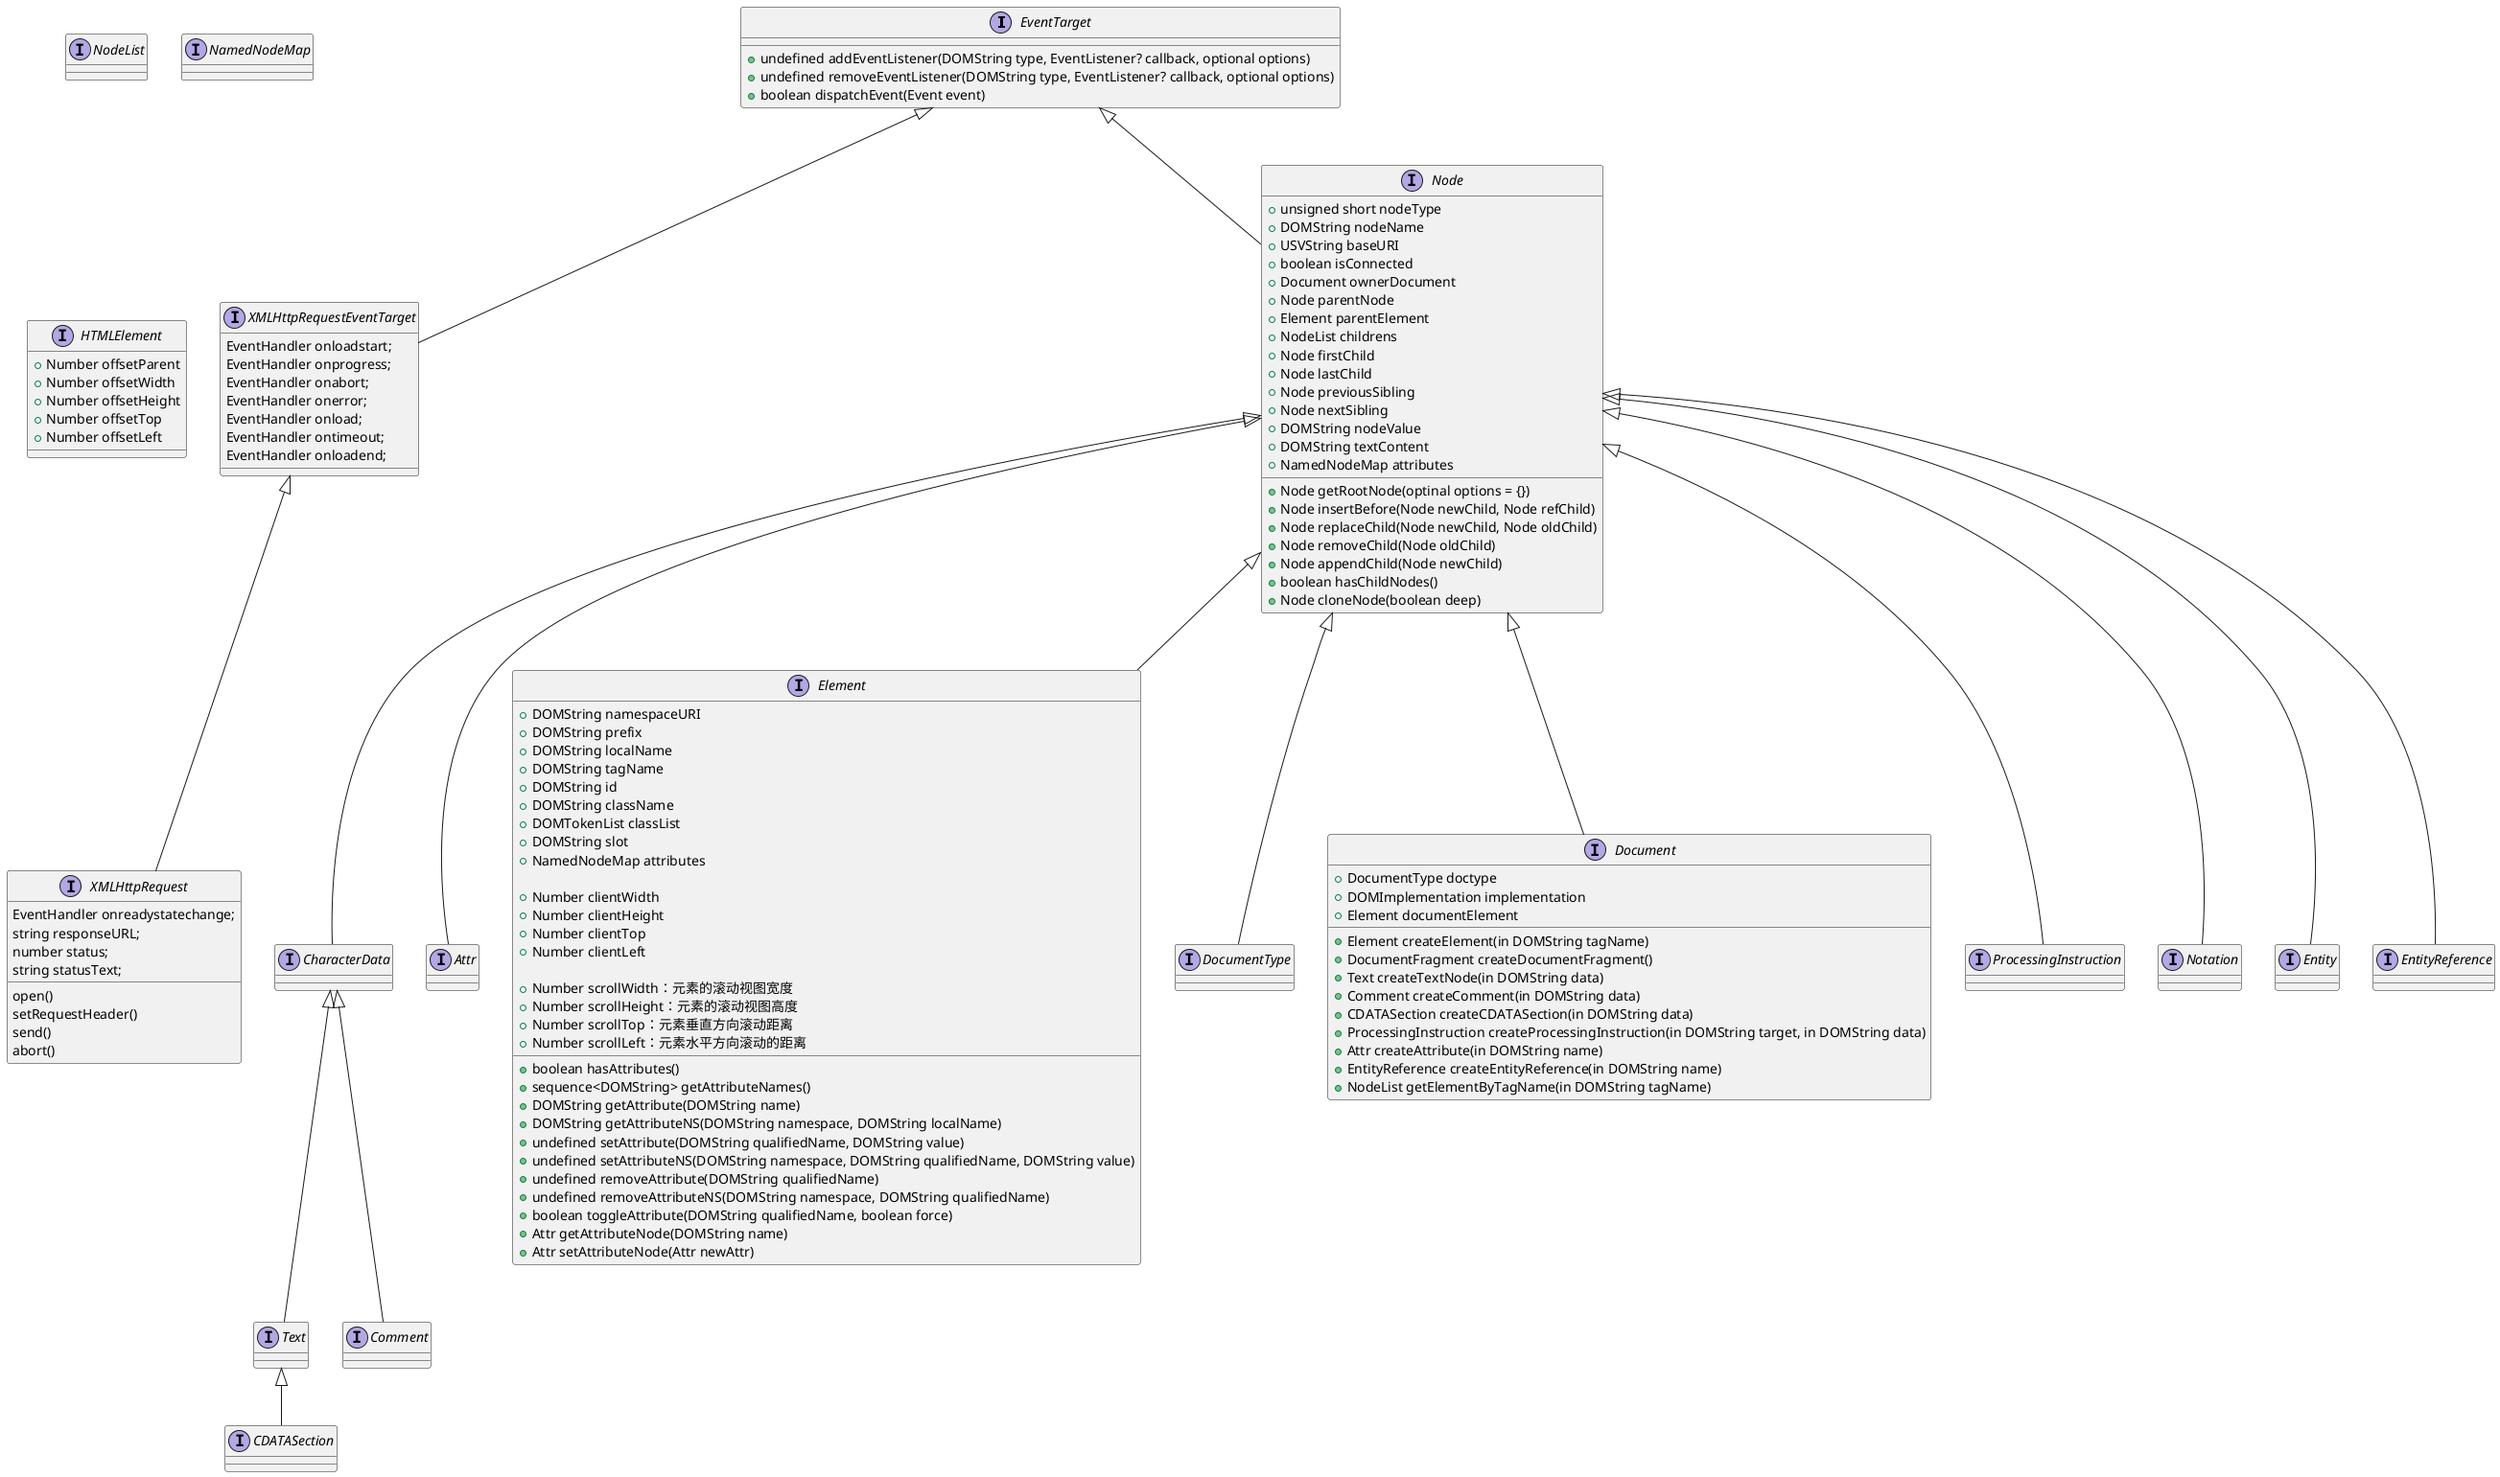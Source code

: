 @startuml DOM
    interface EventTarget {
        + undefined addEventListener(DOMString type, EventListener? callback, optional options)
        + undefined removeEventListener(DOMString type, EventListener? callback, optional options)
        + boolean dispatchEvent(Event event)
    }

    interface XMLHttpRequestEventTarget {
        EventHandler onloadstart;
        EventHandler onprogress;
        EventHandler onabort;
        EventHandler onerror;
        EventHandler onload;
        EventHandler ontimeout;
        EventHandler onloadend;
    }
    interface XMLHttpRequest {
        EventHandler onreadystatechange;
        open()
        setRequestHeader()
        send()
        abort()
        string responseURL;
        number status;
        string statusText;
    }

    interface NodeList {}
    interface NamedNodeMap {}
    interface Node {
        + unsigned short nodeType
        + DOMString nodeName
        + USVString baseURI
        + boolean isConnected
        + Document ownerDocument
        + Node parentNode
        + Element parentElement
        + NodeList childrens
        + Node firstChild
        + Node lastChild
        + Node previousSibling
        + Node nextSibling
        + DOMString nodeValue
        + DOMString textContent
        + NamedNodeMap attributes
        + Node getRootNode(optinal options = {})
        + Node insertBefore(Node newChild, Node refChild)
        + Node replaceChild(Node newChild, Node oldChild)
        + Node removeChild(Node oldChild)
        + Node appendChild(Node newChild)
        + boolean hasChildNodes()
        + Node cloneNode(boolean deep)
    }
    interface CharacterData {}
    interface Attr {}
    interface Element {
        + DOMString namespaceURI
        + DOMString prefix
        + DOMString localName
        + DOMString tagName
        + DOMString id
        + DOMString className
        + DOMTokenList classList
        + DOMString slot
        + NamedNodeMap attributes

        + Number clientWidth
        + Number clientHeight
        + Number clientTop
        + Number clientLeft

        + Number scrollWidth：元素的滚动视图宽度
        + Number scrollHeight：元素的滚动视图高度
        + Number scrollTop：元素垂直方向滚动距离
        + Number scrollLeft：元素水平方向滚动的距离

        + boolean hasAttributes()
        + sequence<DOMString> getAttributeNames()
        + DOMString getAttribute(DOMString name)
        + DOMString getAttributeNS(DOMString namespace, DOMString localName)
        + undefined setAttribute(DOMString qualifiedName, DOMString value)
        + undefined setAttributeNS(DOMString namespace, DOMString qualifiedName, DOMString value)
        + undefined removeAttribute(DOMString qualifiedName)
        + undefined removeAttributeNS(DOMString namespace, DOMString qualifiedName)
        + boolean toggleAttribute(DOMString qualifiedName, boolean force)
        + Attr getAttributeNode(DOMString name)
        + Attr setAttributeNode(Attr newAttr)
    }
    interface DocumentType {}
    interface Document {
        + DocumentType doctype
        + DOMImplementation implementation
        + Element documentElement
        + Element createElement(in DOMString tagName)
        + DocumentFragment createDocumentFragment()
        + Text createTextNode(in DOMString data)
        + Comment createComment(in DOMString data)
        + CDATASection createCDATASection(in DOMString data)
        + ProcessingInstruction createProcessingInstruction(in DOMString target, in DOMString data)
        + Attr createAttribute(in DOMString name)
        + EntityReference createEntityReference(in DOMString name)
        + NodeList getElementByTagName(in DOMString tagName)
    }
    interface ProcessingInstruction {}
    interface Notation {}
    interface Entity {}
    interface EntityReference {}

    interface Text {}
    interface Comment {}

    interface CDATASection {}

    interface HTMLElement {
        + Number offsetParent
        + Number offsetWidth
        + Number offsetHeight
        + Number offsetTop
        + Number offsetLeft
    }

    EventTarget <|-- XMLHttpRequestEventTarget
    XMLHttpRequestEventTarget <|-- XMLHttpRequest
    EventTarget <|-- Node
    Node <|-- CharacterData
    Node <|-- Attr
    Node <|-- Element
    Node <|-- DocumentType
    Node <|-- Document
    Node <|-- ProcessingInstruction
    Node <|-- Notation
    Node <|-- Entity
    Node <|-- EntityReference
    CharacterData <|-- Text
    CharacterData <|-- Comment
    Text <|-- CDATASection



@enduml
